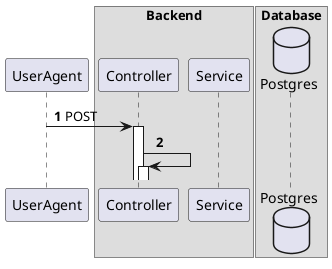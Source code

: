 @startuml
'https://plantuml.com/sequence-diagram

autonumber
autoactivate on

' layout
participant UserAgent

box "Backend"
participant Controller
participant Service
end box

box "Database"
database Postgres
end box

' sequence
UserAgent -> Controller: POST
Controller -> Controller:

@enduml
